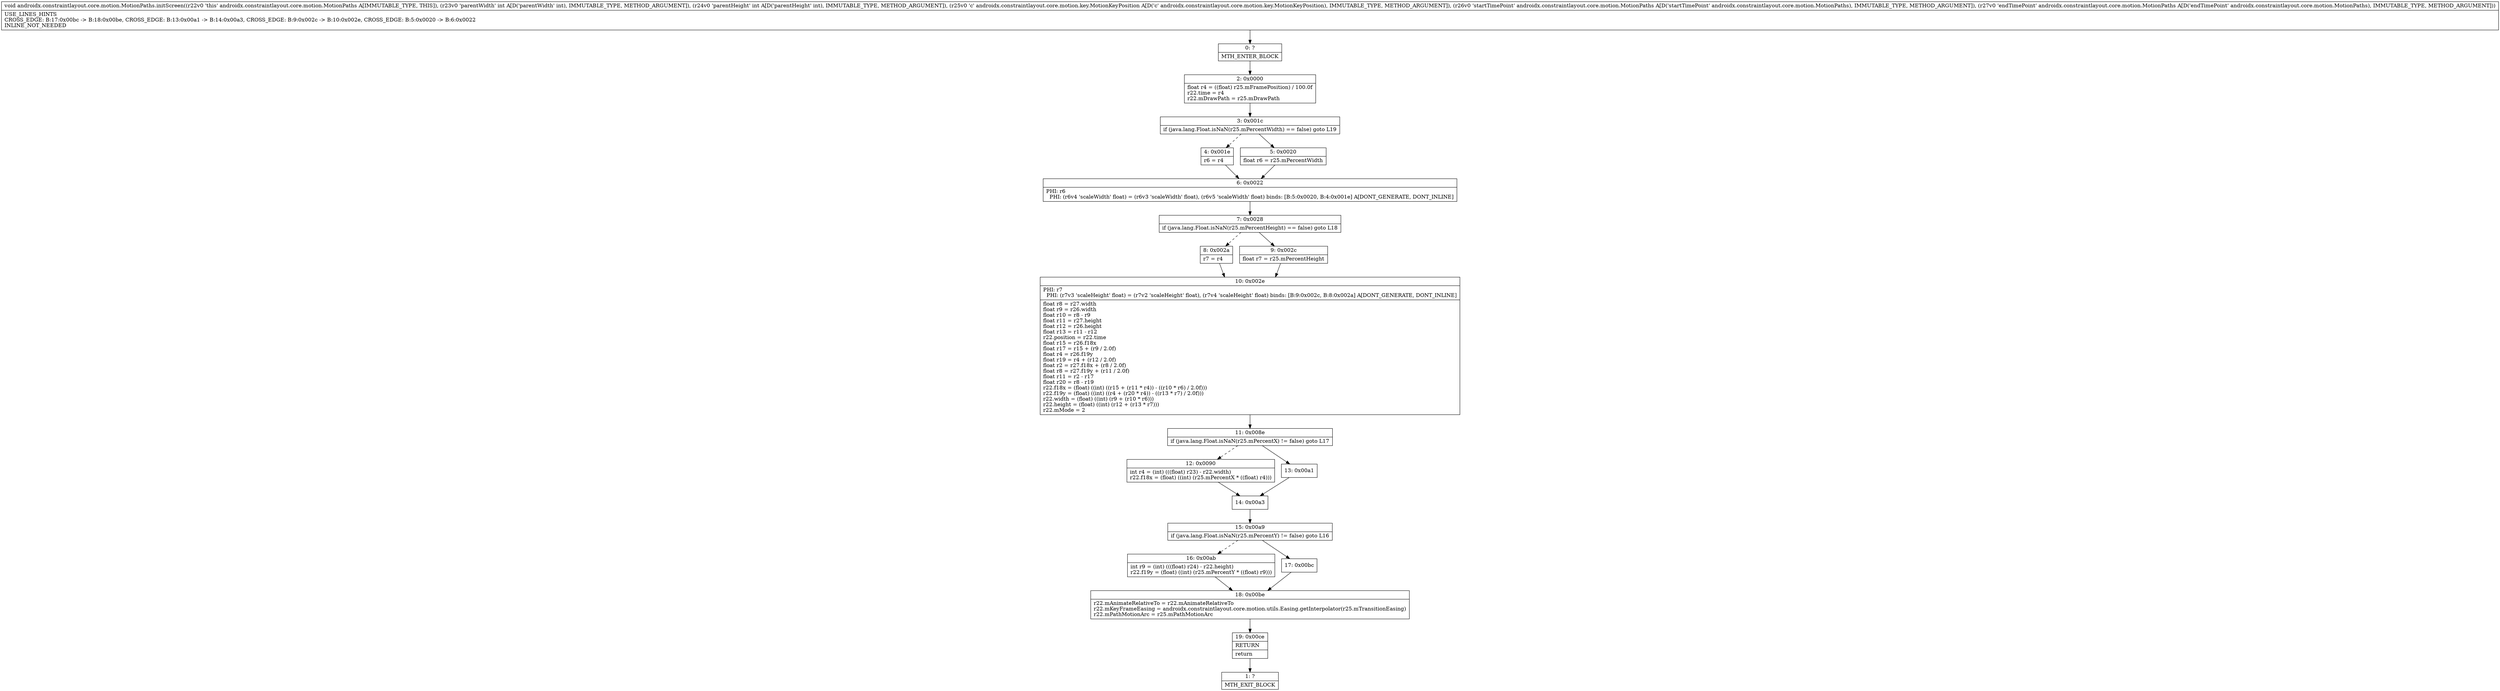 digraph "CFG forandroidx.constraintlayout.core.motion.MotionPaths.initScreen(IILandroidx\/constraintlayout\/core\/motion\/key\/MotionKeyPosition;Landroidx\/constraintlayout\/core\/motion\/MotionPaths;Landroidx\/constraintlayout\/core\/motion\/MotionPaths;)V" {
Node_0 [shape=record,label="{0\:\ ?|MTH_ENTER_BLOCK\l}"];
Node_2 [shape=record,label="{2\:\ 0x0000|float r4 = ((float) r25.mFramePosition) \/ 100.0f\lr22.time = r4\lr22.mDrawPath = r25.mDrawPath\l}"];
Node_3 [shape=record,label="{3\:\ 0x001c|if (java.lang.Float.isNaN(r25.mPercentWidth) == false) goto L19\l}"];
Node_4 [shape=record,label="{4\:\ 0x001e|r6 = r4\l}"];
Node_6 [shape=record,label="{6\:\ 0x0022|PHI: r6 \l  PHI: (r6v4 'scaleWidth' float) = (r6v3 'scaleWidth' float), (r6v5 'scaleWidth' float) binds: [B:5:0x0020, B:4:0x001e] A[DONT_GENERATE, DONT_INLINE]\l}"];
Node_7 [shape=record,label="{7\:\ 0x0028|if (java.lang.Float.isNaN(r25.mPercentHeight) == false) goto L18\l}"];
Node_8 [shape=record,label="{8\:\ 0x002a|r7 = r4\l}"];
Node_10 [shape=record,label="{10\:\ 0x002e|PHI: r7 \l  PHI: (r7v3 'scaleHeight' float) = (r7v2 'scaleHeight' float), (r7v4 'scaleHeight' float) binds: [B:9:0x002c, B:8:0x002a] A[DONT_GENERATE, DONT_INLINE]\l|float r8 = r27.width\lfloat r9 = r26.width\lfloat r10 = r8 \- r9\lfloat r11 = r27.height\lfloat r12 = r26.height\lfloat r13 = r11 \- r12\lr22.position = r22.time\lfloat r15 = r26.f18x\lfloat r17 = r15 + (r9 \/ 2.0f)\lfloat r4 = r26.f19y\lfloat r19 = r4 + (r12 \/ 2.0f)\lfloat r2 = r27.f18x + (r8 \/ 2.0f)\lfloat r8 = r27.f19y + (r11 \/ 2.0f)\lfloat r11 = r2 \- r17\lfloat r20 = r8 \- r19\lr22.f18x = (float) ((int) ((r15 + (r11 * r4)) \- ((r10 * r6) \/ 2.0f)))\lr22.f19y = (float) ((int) ((r4 + (r20 * r4)) \- ((r13 * r7) \/ 2.0f)))\lr22.width = (float) ((int) (r9 + (r10 * r6)))\lr22.height = (float) ((int) (r12 + (r13 * r7)))\lr22.mMode = 2\l}"];
Node_11 [shape=record,label="{11\:\ 0x008e|if (java.lang.Float.isNaN(r25.mPercentX) != false) goto L17\l}"];
Node_12 [shape=record,label="{12\:\ 0x0090|int r4 = (int) (((float) r23) \- r22.width)\lr22.f18x = (float) ((int) (r25.mPercentX * ((float) r4)))\l}"];
Node_14 [shape=record,label="{14\:\ 0x00a3}"];
Node_15 [shape=record,label="{15\:\ 0x00a9|if (java.lang.Float.isNaN(r25.mPercentY) != false) goto L16\l}"];
Node_16 [shape=record,label="{16\:\ 0x00ab|int r9 = (int) (((float) r24) \- r22.height)\lr22.f19y = (float) ((int) (r25.mPercentY * ((float) r9)))\l}"];
Node_18 [shape=record,label="{18\:\ 0x00be|r22.mAnimateRelativeTo = r22.mAnimateRelativeTo\lr22.mKeyFrameEasing = androidx.constraintlayout.core.motion.utils.Easing.getInterpolator(r25.mTransitionEasing)\lr22.mPathMotionArc = r25.mPathMotionArc\l}"];
Node_19 [shape=record,label="{19\:\ 0x00ce|RETURN\l|return\l}"];
Node_1 [shape=record,label="{1\:\ ?|MTH_EXIT_BLOCK\l}"];
Node_17 [shape=record,label="{17\:\ 0x00bc}"];
Node_13 [shape=record,label="{13\:\ 0x00a1}"];
Node_9 [shape=record,label="{9\:\ 0x002c|float r7 = r25.mPercentHeight\l}"];
Node_5 [shape=record,label="{5\:\ 0x0020|float r6 = r25.mPercentWidth\l}"];
MethodNode[shape=record,label="{void androidx.constraintlayout.core.motion.MotionPaths.initScreen((r22v0 'this' androidx.constraintlayout.core.motion.MotionPaths A[IMMUTABLE_TYPE, THIS]), (r23v0 'parentWidth' int A[D('parentWidth' int), IMMUTABLE_TYPE, METHOD_ARGUMENT]), (r24v0 'parentHeight' int A[D('parentHeight' int), IMMUTABLE_TYPE, METHOD_ARGUMENT]), (r25v0 'c' androidx.constraintlayout.core.motion.key.MotionKeyPosition A[D('c' androidx.constraintlayout.core.motion.key.MotionKeyPosition), IMMUTABLE_TYPE, METHOD_ARGUMENT]), (r26v0 'startTimePoint' androidx.constraintlayout.core.motion.MotionPaths A[D('startTimePoint' androidx.constraintlayout.core.motion.MotionPaths), IMMUTABLE_TYPE, METHOD_ARGUMENT]), (r27v0 'endTimePoint' androidx.constraintlayout.core.motion.MotionPaths A[D('endTimePoint' androidx.constraintlayout.core.motion.MotionPaths), IMMUTABLE_TYPE, METHOD_ARGUMENT]))  | USE_LINES_HINTS\lCROSS_EDGE: B:17:0x00bc \-\> B:18:0x00be, CROSS_EDGE: B:13:0x00a1 \-\> B:14:0x00a3, CROSS_EDGE: B:9:0x002c \-\> B:10:0x002e, CROSS_EDGE: B:5:0x0020 \-\> B:6:0x0022\lINLINE_NOT_NEEDED\l}"];
MethodNode -> Node_0;Node_0 -> Node_2;
Node_2 -> Node_3;
Node_3 -> Node_4[style=dashed];
Node_3 -> Node_5;
Node_4 -> Node_6;
Node_6 -> Node_7;
Node_7 -> Node_8[style=dashed];
Node_7 -> Node_9;
Node_8 -> Node_10;
Node_10 -> Node_11;
Node_11 -> Node_12[style=dashed];
Node_11 -> Node_13;
Node_12 -> Node_14;
Node_14 -> Node_15;
Node_15 -> Node_16[style=dashed];
Node_15 -> Node_17;
Node_16 -> Node_18;
Node_18 -> Node_19;
Node_19 -> Node_1;
Node_17 -> Node_18;
Node_13 -> Node_14;
Node_9 -> Node_10;
Node_5 -> Node_6;
}


